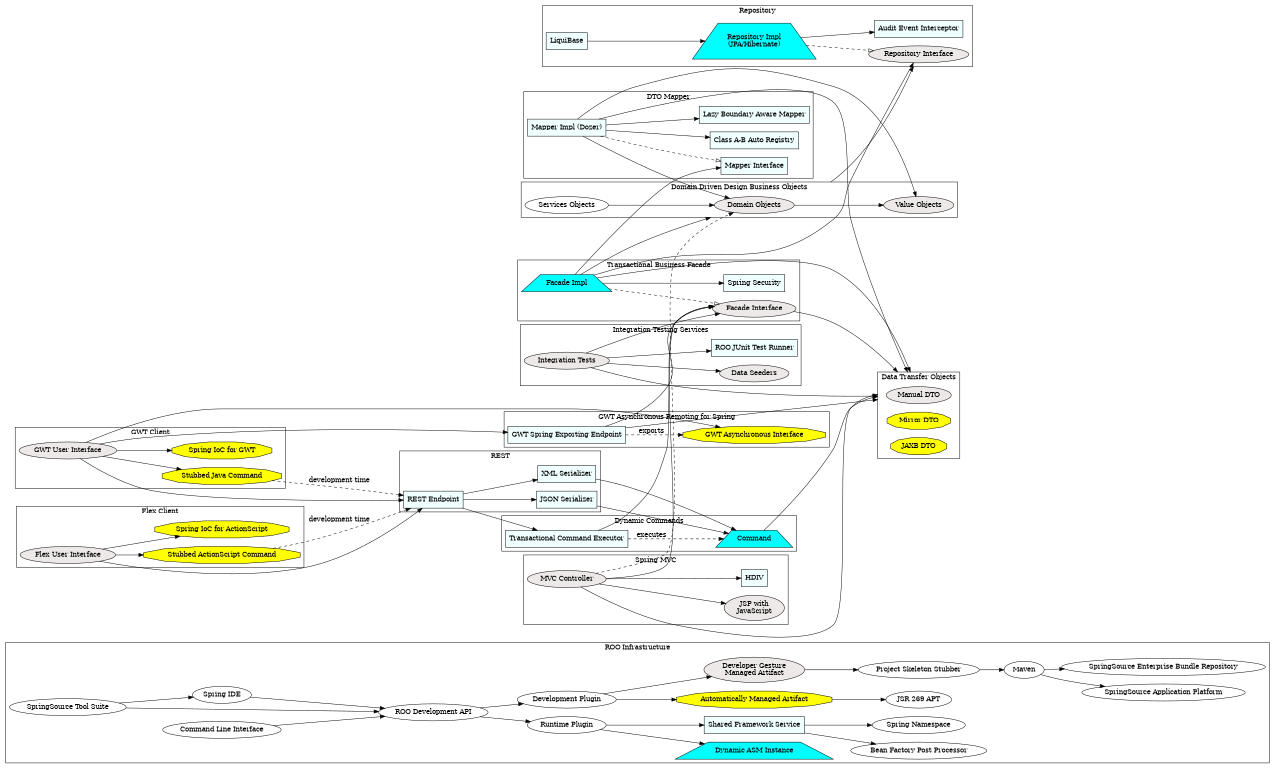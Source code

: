 /*
To use this file:

sudo apt-get install graphviz
dot -Tpdf roo.dot -o roo.pdf

*/

digraph roo {
 size="8.5,11";
 ratio=auto;
 center=true;
 rankdir=LR;
 compound=true;

 subgraph cluster_roo {
  label="ROO Infrastructure";
  api [label="ROO Development API"];
  stsImpl [label="SpringSource Tool Suite"];
  ideImpl [label="Spring IDE"];
  cliImpl [label="Command Line Interface"];
  runtimePlugin [label="Runtime Plugin"];
  asm [label="Dynamic ASM Instance",shape=trapezium,shape=trapezium,style=filled,fillcolor=cyan];
  rooService [label="Shared Framework Service",shape=box,style=filled,fillcolor=azure1];
  bfpp [label="Bean Factory Post Processor"];
  namespace [label="Spring Namespace"];
  skeleton [label="Project Skeleton Stubber"];
  developmentPlugin [label="Development Plugin"];
  autoRefresh [label="Automatically Managed Artifact",shape=polygon,sides=12,shape=polygon,sides=12,style=filled,fillcolor=yellow];
  gestureDriven [label="Developer Gesture\nManaged Artifact",style=filled,fillcolor=snow2];
  jsr269 [label="JSR 269 APT"];
  maven [label="Maven"];
  s2ap [label="SpringSource Application Platform"];
  brits [label="SpringSource Enterprise Bundle Repository"];
  stsImpl -> api;
  ideImpl -> api;
  cliImpl -> api;
  stsImpl -> ideImpl;
  api -> developmentPlugin;
  api -> runtimePlugin;
  runtimePlugin -> asm;
  runtimePlugin -> rooService;
  rooService -> bfpp;
  rooService -> namespace;
  developmentPlugin -> autoRefresh;
  developmentPlugin -> gestureDriven;
  autoRefresh -> jsr269;
  gestureDriven -> skeleton;
  skeleton -> maven;
  maven -> s2ap;
  maven -> brits;
 }

 subgraph cluster_repository {
  label="Repository";
  repoInterface [label="Repository Interface",style=filled,fillcolor=snow2];
  repoImpl [label="Repository Impl\n(JPA/Hibernate)",shape=trapezium,style=filled,fillcolor=cyan];
  auditEventInterceptor [label="Audit Event Interceptor",shape=box,style=filled,fillcolor=azure1];
  liquibase [label="LiquiBase",shape=box,style=filled,fillcolor=azure1];
  repoImpl -> repoInterface [style=dashed,arrowhead=oarrow];
  repoImpl -> auditEventInterceptor;
  liquibase -> repoImpl;
 }

 subgraph cluster_domain {
  label="Domain Driven Design Business Objects";
  sl [label="Services Objects"];
  do [label="Domain Objects",style=filled,fillcolor=snow2];
  vo [label="Value Objects",style=filled,fillcolor=snow2];
  sl -> do;
  do -> vo;
  do -> repoInterface [lhead=cluster_repository, ltail=cluster_domain];
 }

 subgraph cluster_facade {
  label="Transactional Business Facade";
  security [label="Spring Security",shape=box,style=filled,fillcolor=azure1];
  /* ams [label="SpringSource AMS",shape=box,style=filled,fillcolor=azure1]; */
  facadeInterface [label="Facade Interface",style=filled,fillcolor=snow2];
  facadeImpl [label="Facade Impl",shape=trapezium,style=filled,fillcolor=cyan];
  facadeImpl -> facadeInterface [style=dashed,arrowhead=oarrow];
  facadeImpl -> repoInterface;
  facadeImpl -> do [lhead=cluster_domain];
  facadeImpl -> security;
  /* facadeImpl -> ams; */
 }

 subgraph cluster_mapper {
  label="DTO Mapper";
  mapperInterface [label="Mapper Interface",shape=box,style=filled,fillcolor=azure1];
  mapperImpl [label="Mapper Impl (Dozer)",shape=box,style=filled,fillcolor=azure1];
  classABRegistry [label="Class A-B Auto Registry",shape=box,style=filled,fillcolor=azure1];
  lazyBoundaryAwareMapper [label="Lazy Boundary Aware Mapper",shape=box,style=filled,fillcolor=azure1];
  mapperImpl -> mapperInterface [style=dashed,arrowhead=oarrow];
  mapperImpl -> classABRegistry;
  mapperImpl -> lazyBoundaryAwareMapper;
  facadeImpl -> mapperInterface;
  mapperImpl -> do;
  mapperImpl -> vo;
 }

 subgraph cluster_dto {
  label="Data Transfer Objects";
  dto [label="Manual DTO",style=filled,fillcolor=snow2];
  mirrorDto [label="Mirror DTO",shape=polygon,sides=12,style=filled,fillcolor=yellow];
  marshalDto [label="JAXB DTO",shape=polygon,sides=12,style=filled,fillcolor=yellow];
 }
 mapperImpl -> dto [lhead=cluster_dto];
 integrationTests -> dto [lhead=cluster_dto];
 facadeImpl -> dto [lhead=cluster_dto];
 facadeInterface -> dto [lhead=cluster_dto];

 subgraph cluster_commands {
  label="Dynamic Commands";
  cmd [label="Command",shape=trapezium,style=filled,fillcolor=cyan];
  cmdExec [label="Transactional Command Executor",shape=box,style=filled,fillcolor=azure1];
  cmdExec -> cmd [style=dashed, label="executes"];
  cmdExec -> facadeInterface;
  cmd -> dto [lhead=cluster_dto];
 }

 subgraph cluster_rest {
  label="REST";
  rest [label="REST Endpoint",shape=box,style=filled,fillcolor=azure1];
  oxm [label="XML Serializer",shape=box,style=filled,fillcolor=azure1];
  ojm [label="JSON Serializer",shape=box,style=filled,fillcolor=azure1];
  oxm -> cmd;
  ojm -> cmd;
  rest -> oxm;
  rest -> ojm;
  rest -> cmdExec;
 }

 subgraph cluster_gwt_remoting {
  label="GWT Asynchronous Remoting for Spring";
  asyncInterface [label="GWT Asynchronous Interface",shape=polygon,sides=12,style=filled,fillcolor=yellow];
  asyncEndpoint [label="GWT Spring Exporting Endpoint",shape=box,style=filled,fillcolor=azure1];
  asyncEndpoint -> asyncInterface [style=dashed, label="exports"];
  asyncEndpoint -> facadeInterface;
  asyncEndpoint -> dto [lhead=cluster_dto];
 }

 subgraph cluster_gwt {
  label="GWT Client";
  gwtUi [label="GWT User Interface",style=filled,fillcolor=snow2];
  stubbedJavaCommand [label="Stubbed Java Command",shape=polygon,sides=12,style=filled,fillcolor=yellow];
  springIocGwt [label="Spring IoC for GWT",shape=polygon,sides=12,style=filled,fillcolor=yellow];
  gwtUi -> stubbedJavaCommand;
  gwtUi -> springIocGwt;
  gwtUi -> rest;
  stubbedJavaCommand -> rest [style=dashed, label="development time"];
  gwtUi -> asyncInterface;
  gwtUi -> asyncEndpoint;
 }

 subgraph cluster_flex {
  label="Flex Client";
  flexUi [label="Flex User Interface",style=filled,fillcolor=snow2];
  stubbedASCommand [label="Stubbed ActionScript Command",shape=polygon,sides=12,style=filled,fillcolor=yellow];
  springIocAS [label="Spring IoC for ActionScript",shape=polygon,sides=12,style=filled,fillcolor=yellow];
  flexUi -> stubbedASCommand;
  flexUi -> springIocAS;
  flexUi -> rest;
  stubbedASCommand -> rest [style=dashed, label="development time"];
 }

 subgraph cluster_mvc {
  label="Spring MVC";
  controller [label="MVC Controller",style=filled,fillcolor=snow2];
  jsp [label="JSP with\nJavaScript",style=filled,fillcolor=snow2];
  hdiv [label="HDIV",shape=box,style=filled,fillcolor=azure1];
  controller -> jsp;
  controller -> facadeInterface;
  controller -> dto [lhead=cluster_dto];
  controller -> do [style=dashed/*, label="not recommended"*/];
  controller -> hdiv;
 }

 subgraph cluster_testing {
  label="Integration Testing Services";
  dataSeeders [label="Data Seeders",style=filled,fillcolor=snow2];
  integrationTests [label="Integration Tests",style=filled,fillcolor=snow2];
  runner [label="ROO JUnit Test Runner",shape=box,style=filled,fillcolor=azure1];
  integrationTests -> dataSeeders;
  integrationTests -> facadeInterface;
  integrationTests -> runner;
 }

}

